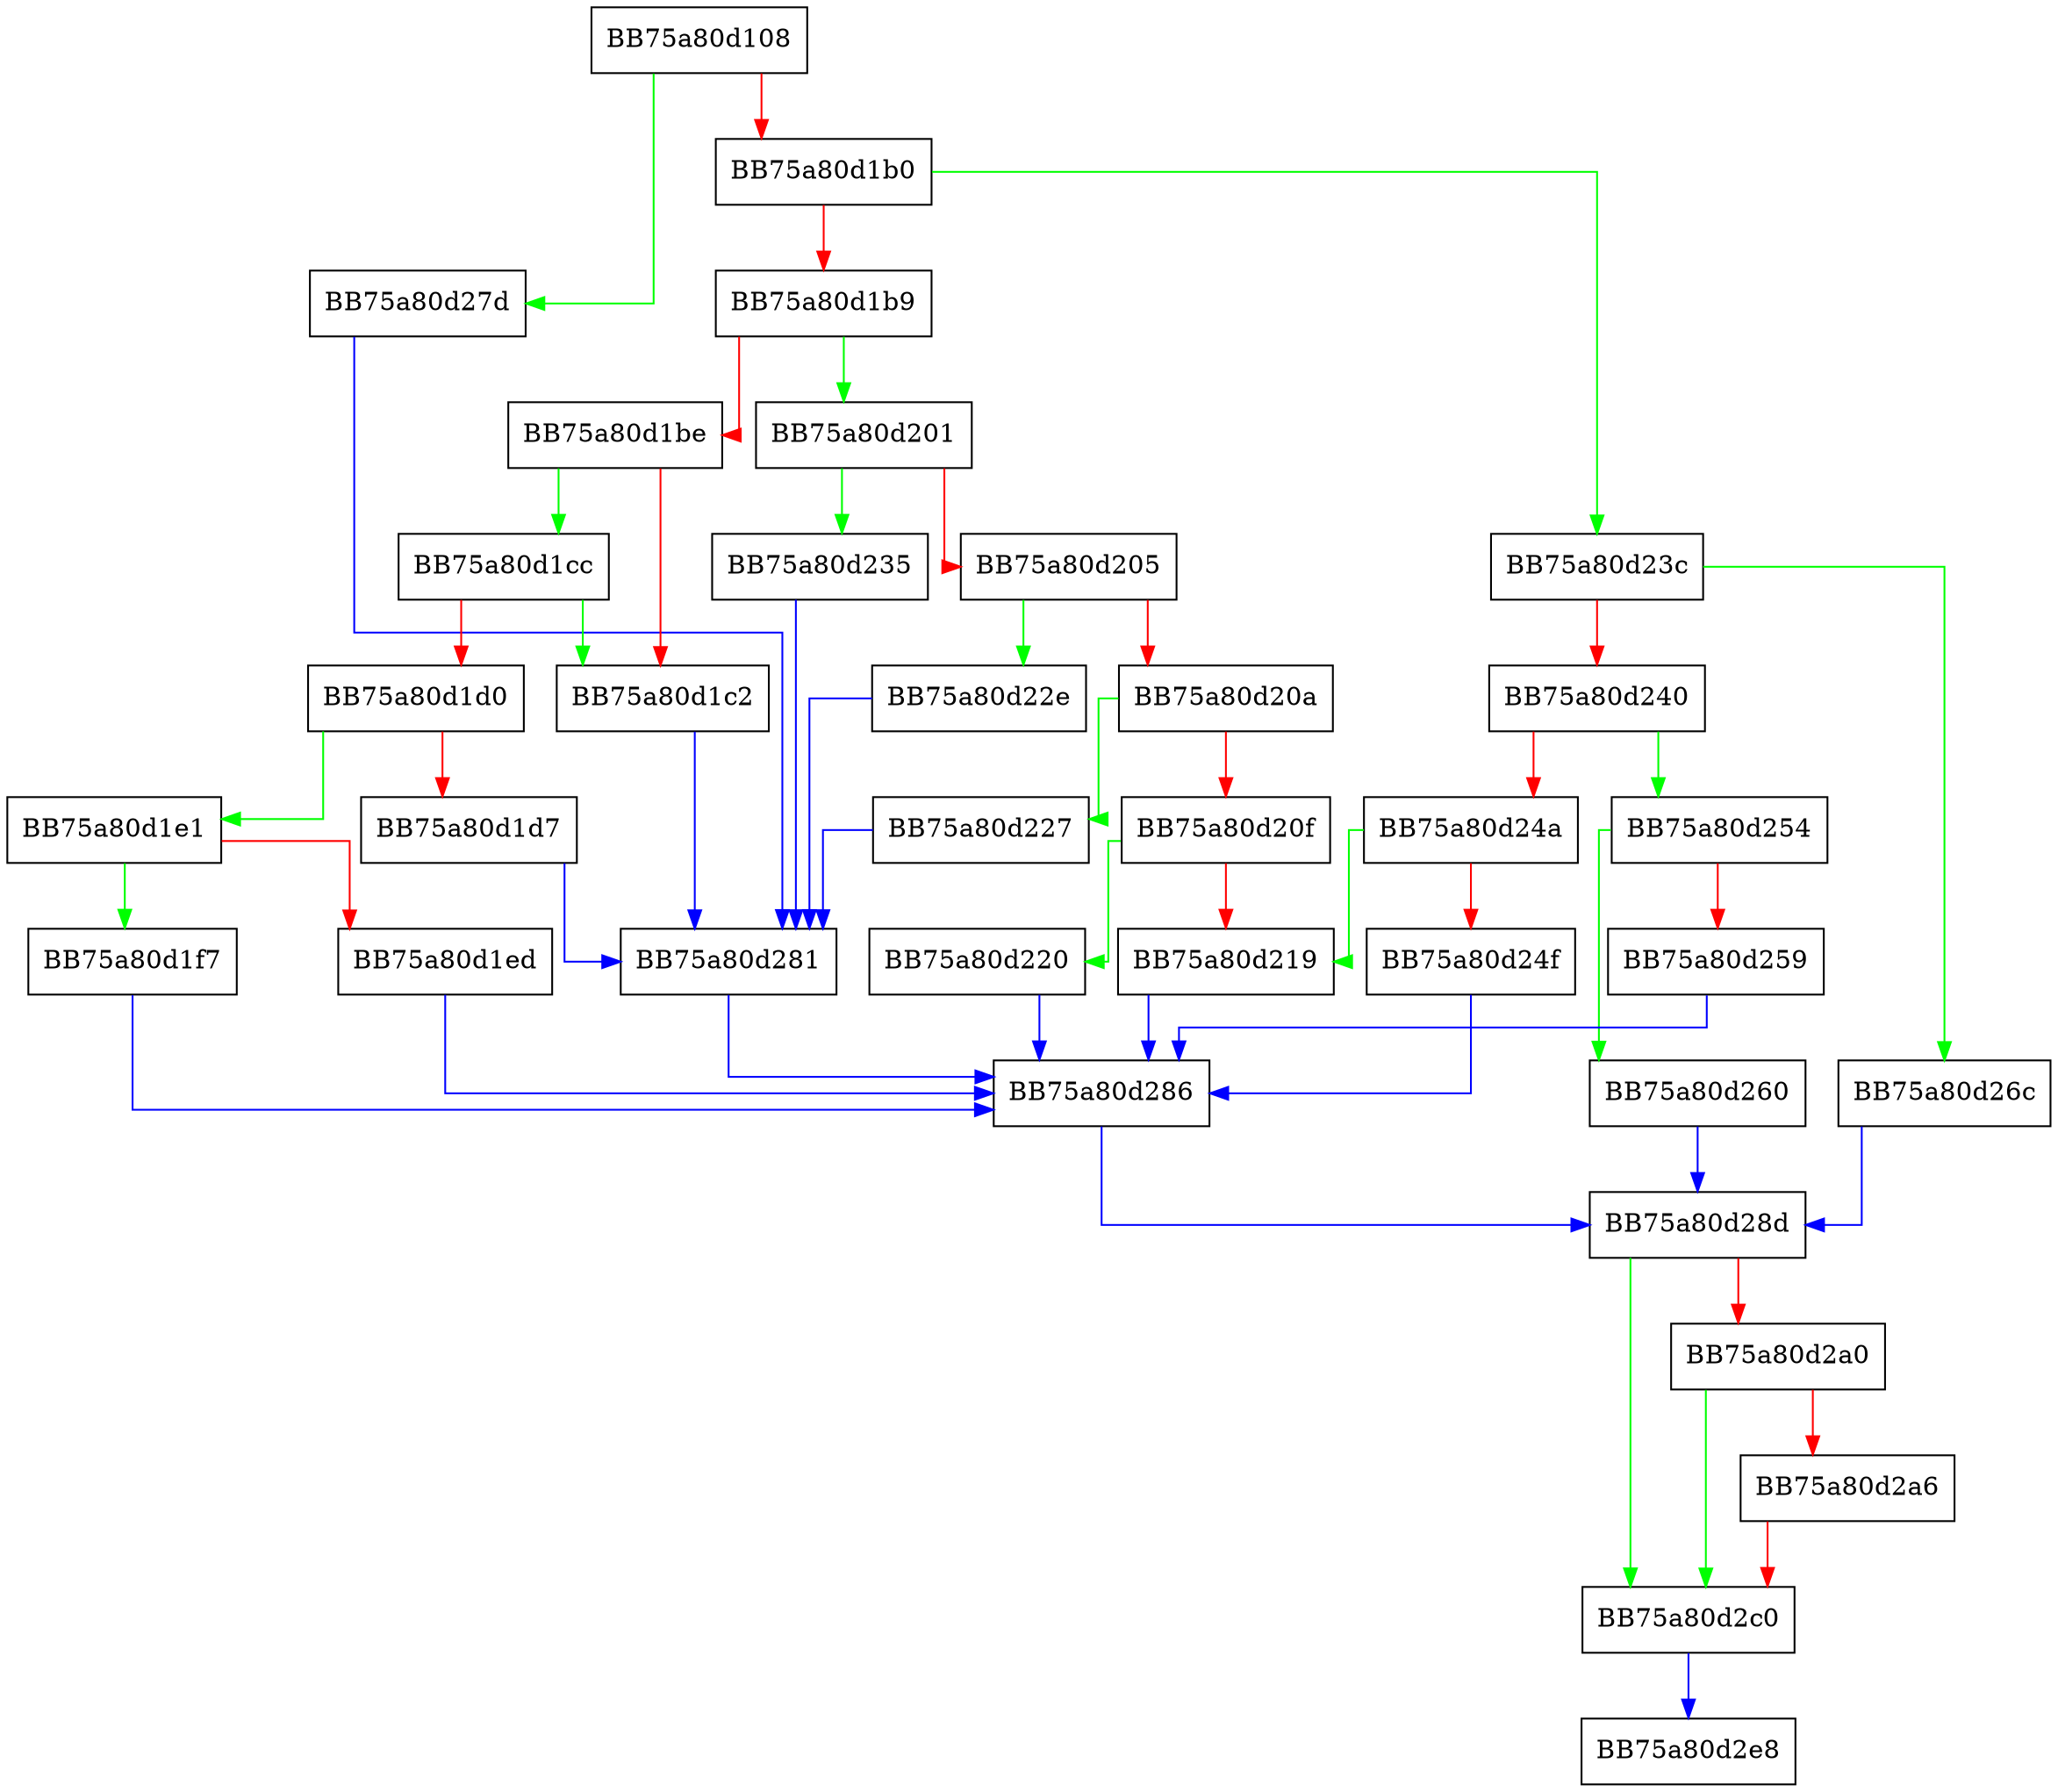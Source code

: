 digraph InitDefaultData {
  node [shape="box"];
  graph [splines=ortho];
  BB75a80d108 -> BB75a80d27d [color="green"];
  BB75a80d108 -> BB75a80d1b0 [color="red"];
  BB75a80d1b0 -> BB75a80d23c [color="green"];
  BB75a80d1b0 -> BB75a80d1b9 [color="red"];
  BB75a80d1b9 -> BB75a80d201 [color="green"];
  BB75a80d1b9 -> BB75a80d1be [color="red"];
  BB75a80d1be -> BB75a80d1cc [color="green"];
  BB75a80d1be -> BB75a80d1c2 [color="red"];
  BB75a80d1c2 -> BB75a80d281 [color="blue"];
  BB75a80d1cc -> BB75a80d1c2 [color="green"];
  BB75a80d1cc -> BB75a80d1d0 [color="red"];
  BB75a80d1d0 -> BB75a80d1e1 [color="green"];
  BB75a80d1d0 -> BB75a80d1d7 [color="red"];
  BB75a80d1d7 -> BB75a80d281 [color="blue"];
  BB75a80d1e1 -> BB75a80d1f7 [color="green"];
  BB75a80d1e1 -> BB75a80d1ed [color="red"];
  BB75a80d1ed -> BB75a80d286 [color="blue"];
  BB75a80d1f7 -> BB75a80d286 [color="blue"];
  BB75a80d201 -> BB75a80d235 [color="green"];
  BB75a80d201 -> BB75a80d205 [color="red"];
  BB75a80d205 -> BB75a80d22e [color="green"];
  BB75a80d205 -> BB75a80d20a [color="red"];
  BB75a80d20a -> BB75a80d227 [color="green"];
  BB75a80d20a -> BB75a80d20f [color="red"];
  BB75a80d20f -> BB75a80d220 [color="green"];
  BB75a80d20f -> BB75a80d219 [color="red"];
  BB75a80d219 -> BB75a80d286 [color="blue"];
  BB75a80d220 -> BB75a80d286 [color="blue"];
  BB75a80d227 -> BB75a80d281 [color="blue"];
  BB75a80d22e -> BB75a80d281 [color="blue"];
  BB75a80d235 -> BB75a80d281 [color="blue"];
  BB75a80d23c -> BB75a80d26c [color="green"];
  BB75a80d23c -> BB75a80d240 [color="red"];
  BB75a80d240 -> BB75a80d254 [color="green"];
  BB75a80d240 -> BB75a80d24a [color="red"];
  BB75a80d24a -> BB75a80d219 [color="green"];
  BB75a80d24a -> BB75a80d24f [color="red"];
  BB75a80d24f -> BB75a80d286 [color="blue"];
  BB75a80d254 -> BB75a80d260 [color="green"];
  BB75a80d254 -> BB75a80d259 [color="red"];
  BB75a80d259 -> BB75a80d286 [color="blue"];
  BB75a80d260 -> BB75a80d28d [color="blue"];
  BB75a80d26c -> BB75a80d28d [color="blue"];
  BB75a80d27d -> BB75a80d281 [color="blue"];
  BB75a80d281 -> BB75a80d286 [color="blue"];
  BB75a80d286 -> BB75a80d28d [color="blue"];
  BB75a80d28d -> BB75a80d2c0 [color="green"];
  BB75a80d28d -> BB75a80d2a0 [color="red"];
  BB75a80d2a0 -> BB75a80d2c0 [color="green"];
  BB75a80d2a0 -> BB75a80d2a6 [color="red"];
  BB75a80d2a6 -> BB75a80d2c0 [color="red"];
  BB75a80d2c0 -> BB75a80d2e8 [color="blue"];
}